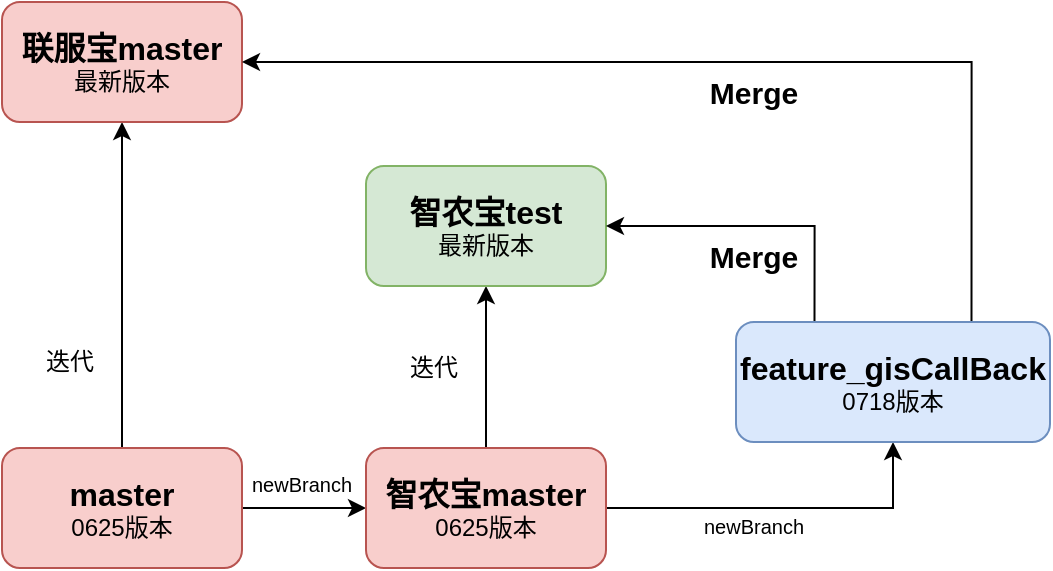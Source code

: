 <mxfile version="27.2.0">
  <diagram name="第 1 页" id="jqnPtRpUKLhsEgk0Oy-9">
    <mxGraphModel dx="983" dy="583" grid="0" gridSize="10" guides="1" tooltips="1" connect="1" arrows="1" fold="1" page="0" pageScale="1" pageWidth="827" pageHeight="1169" math="0" shadow="0">
      <root>
        <mxCell id="0" />
        <mxCell id="1" parent="0" />
        <mxCell id="OQwb_SyBURKM92orqpgl-5" style="edgeStyle=orthogonalEdgeStyle;rounded=0;orthogonalLoop=1;jettySize=auto;html=1;exitX=0.5;exitY=0;exitDx=0;exitDy=0;entryX=0.5;entryY=1;entryDx=0;entryDy=0;" edge="1" parent="1" source="OQwb_SyBURKM92orqpgl-1" target="OQwb_SyBURKM92orqpgl-4">
          <mxGeometry relative="1" as="geometry" />
        </mxCell>
        <mxCell id="OQwb_SyBURKM92orqpgl-9" style="edgeStyle=orthogonalEdgeStyle;rounded=0;orthogonalLoop=1;jettySize=auto;html=1;exitX=1;exitY=0.5;exitDx=0;exitDy=0;entryX=0;entryY=0.5;entryDx=0;entryDy=0;" edge="1" parent="1" source="OQwb_SyBURKM92orqpgl-1" target="OQwb_SyBURKM92orqpgl-8">
          <mxGeometry relative="1" as="geometry" />
        </mxCell>
        <mxCell id="OQwb_SyBURKM92orqpgl-1" value="&lt;font style=&quot;&quot;&gt;&lt;span style=&quot;font-weight: bold; font-size: 16px;&quot;&gt;master&lt;/span&gt;&lt;br&gt;&lt;font style=&quot;&quot;&gt;0625版本&lt;/font&gt;&lt;/font&gt;" style="rounded=1;whiteSpace=wrap;html=1;fillColor=#f8cecc;strokeColor=#b85450;" vertex="1" parent="1">
          <mxGeometry x="294" y="430" width="120" height="60" as="geometry" />
        </mxCell>
        <mxCell id="OQwb_SyBURKM92orqpgl-4" value="&lt;font style=&quot;&quot;&gt;&lt;span style=&quot;font-weight: bold; font-size: 16px;&quot;&gt;联服宝master&lt;/span&gt;&lt;br&gt;&lt;font style=&quot;&quot;&gt;最新版本&lt;/font&gt;&lt;/font&gt;" style="rounded=1;whiteSpace=wrap;html=1;fillColor=#f8cecc;strokeColor=#b85450;" vertex="1" parent="1">
          <mxGeometry x="294" y="207" width="120" height="60" as="geometry" />
        </mxCell>
        <mxCell id="OQwb_SyBURKM92orqpgl-6" value="迭代" style="text;html=1;align=center;verticalAlign=middle;whiteSpace=wrap;rounded=0;" vertex="1" parent="1">
          <mxGeometry x="298" y="372" width="60" height="30" as="geometry" />
        </mxCell>
        <mxCell id="OQwb_SyBURKM92orqpgl-11" style="edgeStyle=orthogonalEdgeStyle;rounded=0;orthogonalLoop=1;jettySize=auto;html=1;exitX=0.5;exitY=0;exitDx=0;exitDy=0;entryX=0.5;entryY=1;entryDx=0;entryDy=0;" edge="1" parent="1" source="OQwb_SyBURKM92orqpgl-8" target="OQwb_SyBURKM92orqpgl-10">
          <mxGeometry relative="1" as="geometry" />
        </mxCell>
        <mxCell id="OQwb_SyBURKM92orqpgl-14" style="edgeStyle=orthogonalEdgeStyle;rounded=0;orthogonalLoop=1;jettySize=auto;html=1;exitX=1;exitY=0.5;exitDx=0;exitDy=0;" edge="1" parent="1" source="OQwb_SyBURKM92orqpgl-8" target="OQwb_SyBURKM92orqpgl-13">
          <mxGeometry relative="1" as="geometry" />
        </mxCell>
        <mxCell id="OQwb_SyBURKM92orqpgl-8" value="&lt;font style=&quot;&quot;&gt;&lt;span style=&quot;font-weight: bold; font-size: 16px;&quot;&gt;智农宝master&lt;/span&gt;&lt;br&gt;0625版本&lt;/font&gt;" style="rounded=1;whiteSpace=wrap;html=1;fillColor=#f8cecc;strokeColor=#b85450;" vertex="1" parent="1">
          <mxGeometry x="476" y="430" width="120" height="60" as="geometry" />
        </mxCell>
        <mxCell id="OQwb_SyBURKM92orqpgl-10" value="&lt;font style=&quot;&quot;&gt;&lt;span style=&quot;font-weight: bold; font-size: 16px;&quot;&gt;智农宝test&lt;/span&gt;&lt;br&gt;&lt;font style=&quot;&quot;&gt;最新版本&lt;/font&gt;&lt;/font&gt;" style="rounded=1;whiteSpace=wrap;html=1;fillColor=#d5e8d4;strokeColor=#82b366;" vertex="1" parent="1">
          <mxGeometry x="476" y="289" width="120" height="60" as="geometry" />
        </mxCell>
        <mxCell id="OQwb_SyBURKM92orqpgl-12" value="迭代" style="text;html=1;align=center;verticalAlign=middle;whiteSpace=wrap;rounded=0;" vertex="1" parent="1">
          <mxGeometry x="480" y="375" width="60" height="30" as="geometry" />
        </mxCell>
        <mxCell id="OQwb_SyBURKM92orqpgl-17" style="edgeStyle=orthogonalEdgeStyle;rounded=0;orthogonalLoop=1;jettySize=auto;html=1;exitX=0.25;exitY=0;exitDx=0;exitDy=0;entryX=1;entryY=0.5;entryDx=0;entryDy=0;" edge="1" parent="1" source="OQwb_SyBURKM92orqpgl-13" target="OQwb_SyBURKM92orqpgl-10">
          <mxGeometry relative="1" as="geometry" />
        </mxCell>
        <mxCell id="OQwb_SyBURKM92orqpgl-20" style="edgeStyle=orthogonalEdgeStyle;rounded=0;orthogonalLoop=1;jettySize=auto;html=1;exitX=0.75;exitY=0;exitDx=0;exitDy=0;entryX=1;entryY=0.5;entryDx=0;entryDy=0;" edge="1" parent="1" source="OQwb_SyBURKM92orqpgl-13" target="OQwb_SyBURKM92orqpgl-4">
          <mxGeometry relative="1" as="geometry" />
        </mxCell>
        <mxCell id="OQwb_SyBURKM92orqpgl-13" value="&lt;font style=&quot;&quot;&gt;&lt;span style=&quot;font-weight: bold; font-size: 16px;&quot;&gt;feature_gisCallBack&lt;/span&gt;&lt;br&gt;0718版本&lt;/font&gt;" style="rounded=1;whiteSpace=wrap;html=1;fillColor=#dae8fc;strokeColor=#6c8ebf;" vertex="1" parent="1">
          <mxGeometry x="661" y="367" width="157" height="60" as="geometry" />
        </mxCell>
        <mxCell id="OQwb_SyBURKM92orqpgl-15" value="newBranch" style="text;html=1;align=center;verticalAlign=middle;whiteSpace=wrap;rounded=0;fontSize=10;" vertex="1" parent="1">
          <mxGeometry x="414" y="433" width="60" height="30" as="geometry" />
        </mxCell>
        <mxCell id="OQwb_SyBURKM92orqpgl-16" value="newBranch" style="text;html=1;align=center;verticalAlign=middle;whiteSpace=wrap;rounded=0;fontSize=10;" vertex="1" parent="1">
          <mxGeometry x="640" y="454" width="60" height="30" as="geometry" />
        </mxCell>
        <mxCell id="OQwb_SyBURKM92orqpgl-19" value="Merge" style="text;html=1;align=center;verticalAlign=middle;whiteSpace=wrap;rounded=0;fontSize=15;fontStyle=1" vertex="1" parent="1">
          <mxGeometry x="640" y="237" width="60" height="30" as="geometry" />
        </mxCell>
        <mxCell id="OQwb_SyBURKM92orqpgl-21" value="Merge" style="text;html=1;align=center;verticalAlign=middle;whiteSpace=wrap;rounded=0;fontSize=15;fontStyle=1" vertex="1" parent="1">
          <mxGeometry x="640" y="319" width="60" height="30" as="geometry" />
        </mxCell>
      </root>
    </mxGraphModel>
  </diagram>
</mxfile>
